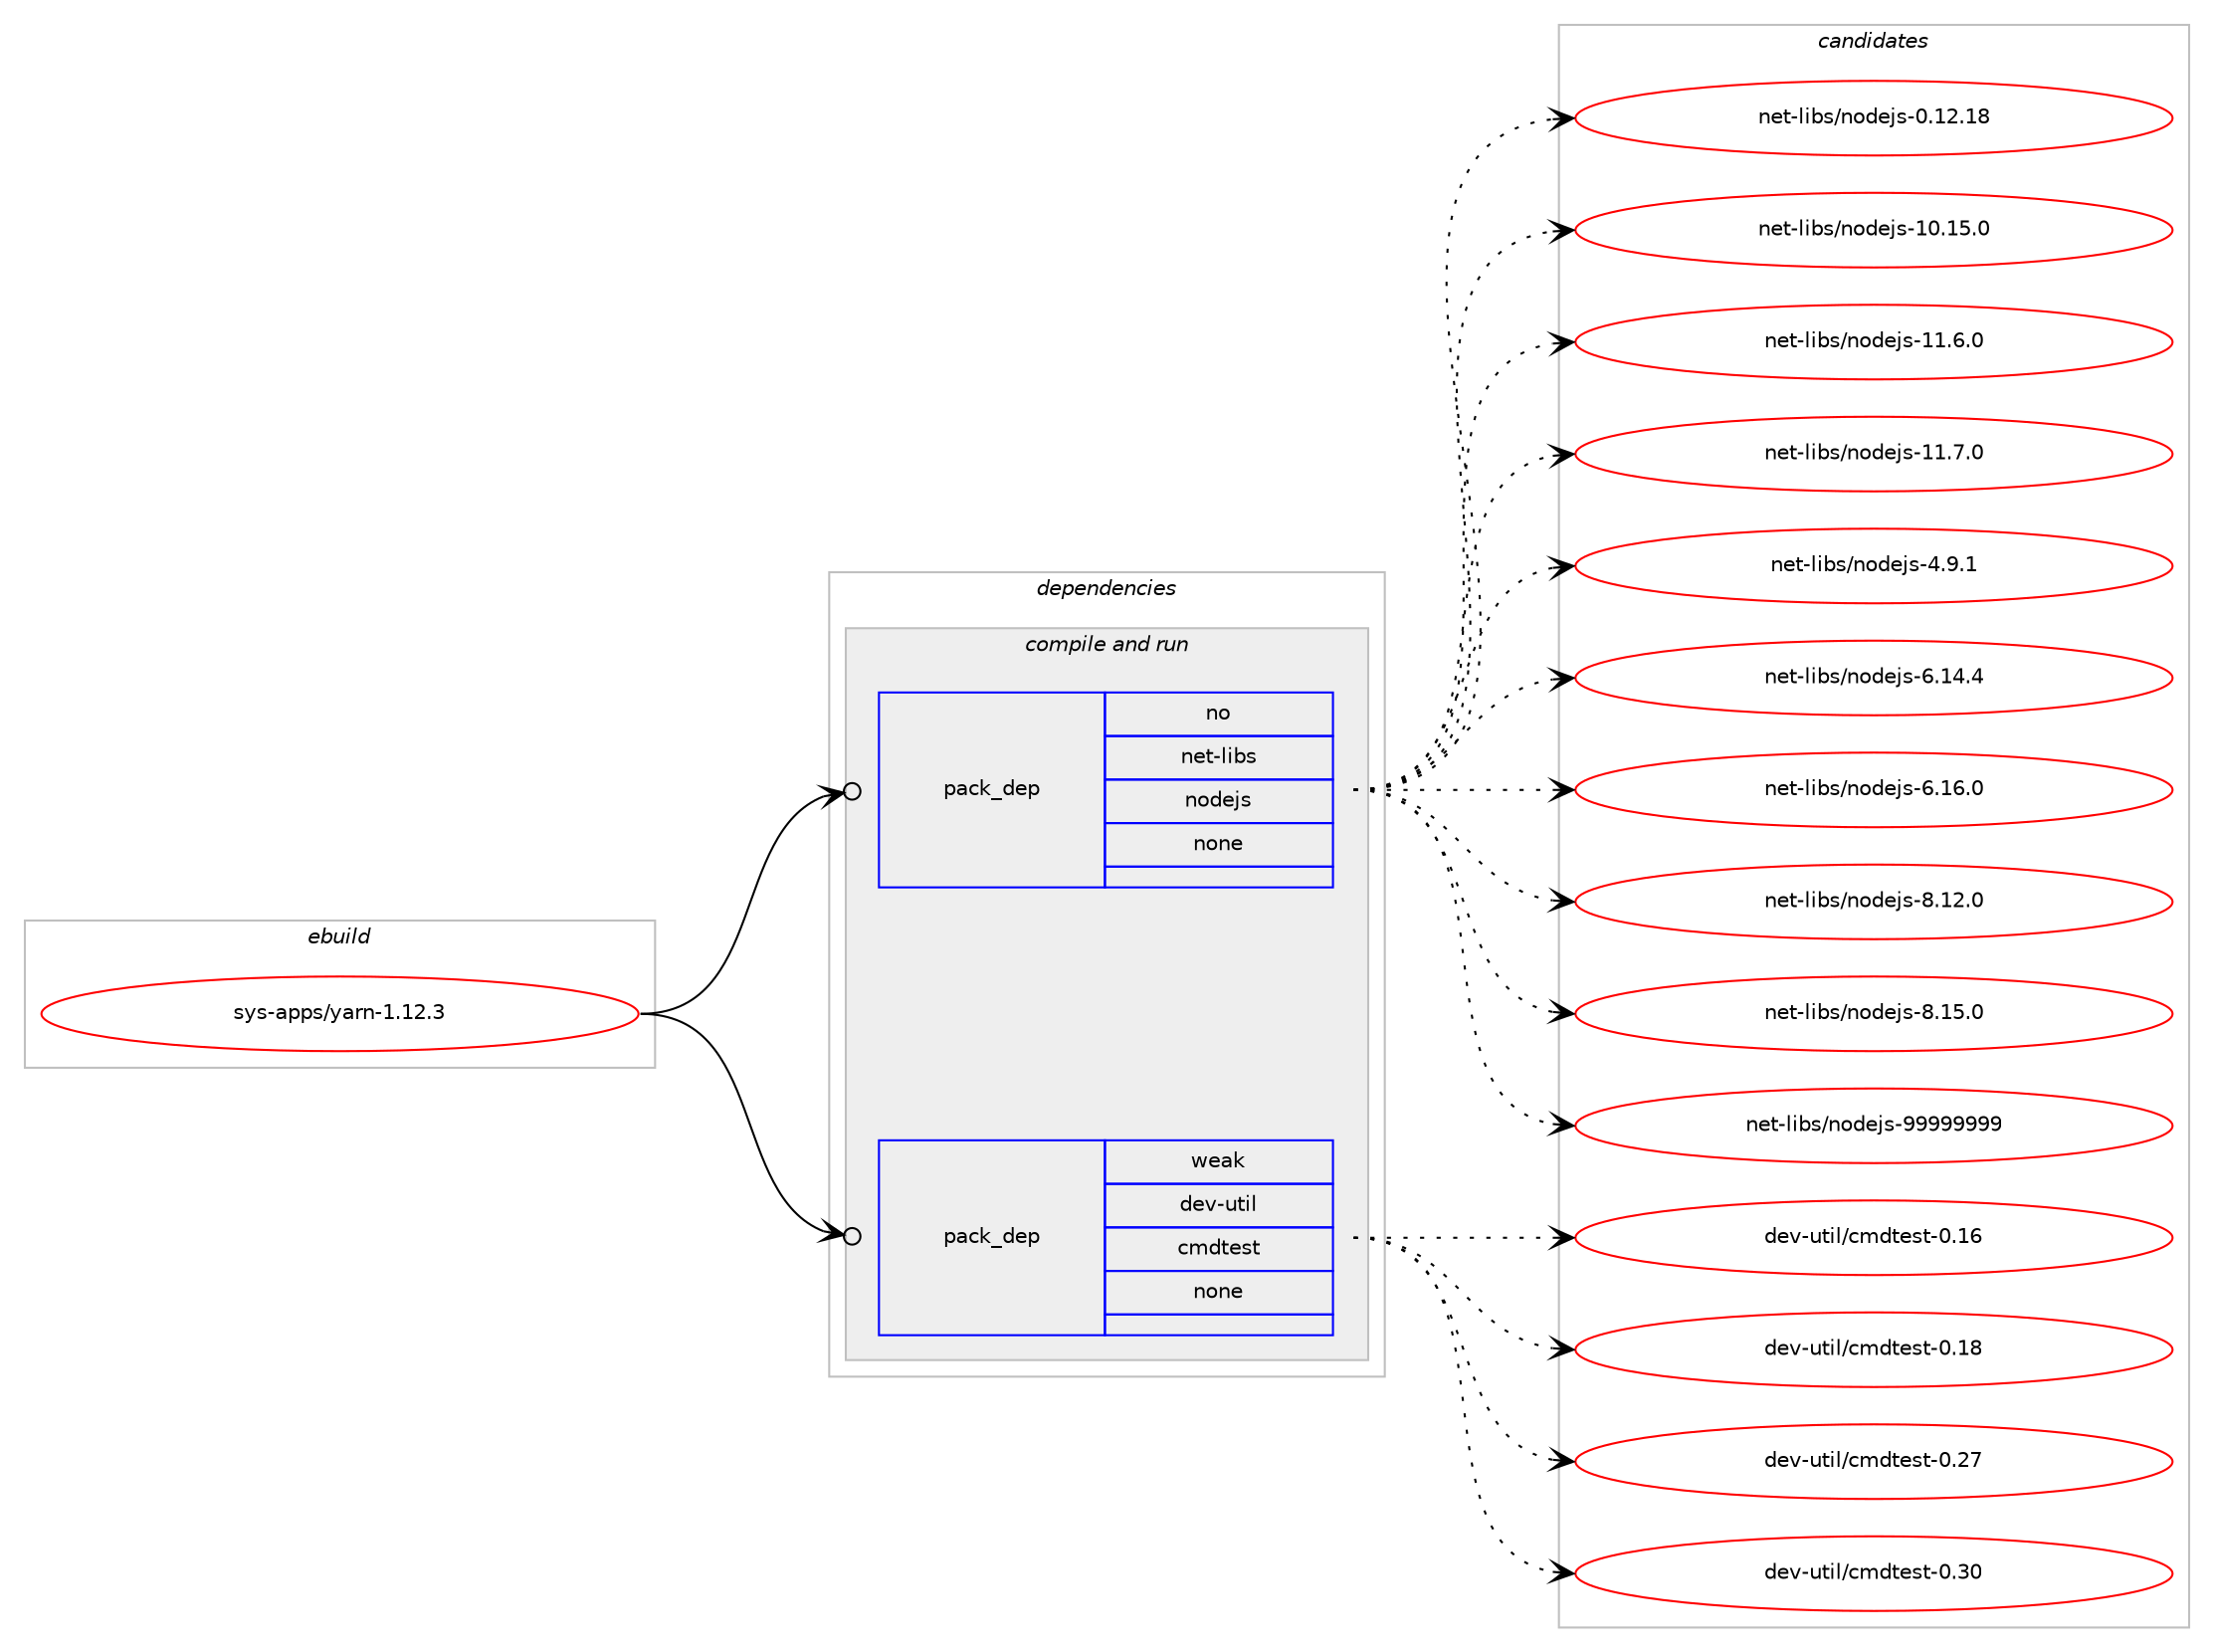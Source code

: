 digraph prolog {

# *************
# Graph options
# *************

newrank=true;
concentrate=true;
compound=true;
graph [rankdir=LR,fontname=Helvetica,fontsize=10,ranksep=1.5];#, ranksep=2.5, nodesep=0.2];
edge  [arrowhead=vee];
node  [fontname=Helvetica,fontsize=10];

# **********
# The ebuild
# **********

subgraph cluster_leftcol {
color=gray;
rank=same;
label=<<i>ebuild</i>>;
id [label="sys-apps/yarn-1.12.3", color=red, width=4, href="../sys-apps/yarn-1.12.3.svg"];
}

# ****************
# The dependencies
# ****************

subgraph cluster_midcol {
color=gray;
label=<<i>dependencies</i>>;
subgraph cluster_compile {
fillcolor="#eeeeee";
style=filled;
label=<<i>compile</i>>;
}
subgraph cluster_compileandrun {
fillcolor="#eeeeee";
style=filled;
label=<<i>compile and run</i>>;
subgraph pack5721 {
dependency7023 [label=<<TABLE BORDER="0" CELLBORDER="1" CELLSPACING="0" CELLPADDING="4" WIDTH="220"><TR><TD ROWSPAN="6" CELLPADDING="30">pack_dep</TD></TR><TR><TD WIDTH="110">no</TD></TR><TR><TD>net-libs</TD></TR><TR><TD>nodejs</TD></TR><TR><TD>none</TD></TR><TR><TD></TD></TR></TABLE>>, shape=none, color=blue];
}
id:e -> dependency7023:w [weight=20,style="solid",arrowhead="odotvee"];
subgraph pack5722 {
dependency7024 [label=<<TABLE BORDER="0" CELLBORDER="1" CELLSPACING="0" CELLPADDING="4" WIDTH="220"><TR><TD ROWSPAN="6" CELLPADDING="30">pack_dep</TD></TR><TR><TD WIDTH="110">weak</TD></TR><TR><TD>dev-util</TD></TR><TR><TD>cmdtest</TD></TR><TR><TD>none</TD></TR><TR><TD></TD></TR></TABLE>>, shape=none, color=blue];
}
id:e -> dependency7024:w [weight=20,style="solid",arrowhead="odotvee"];
}
subgraph cluster_run {
fillcolor="#eeeeee";
style=filled;
label=<<i>run</i>>;
}
}

# **************
# The candidates
# **************

subgraph cluster_choices {
rank=same;
color=gray;
label=<<i>candidates</i>>;

subgraph choice5721 {
color=black;
nodesep=1;
choice1101011164510810598115471101111001011061154548464950464956 [label="net-libs/nodejs-0.12.18", color=red, width=4,href="../net-libs/nodejs-0.12.18.svg"];
choice1101011164510810598115471101111001011061154549484649534648 [label="net-libs/nodejs-10.15.0", color=red, width=4,href="../net-libs/nodejs-10.15.0.svg"];
choice11010111645108105981154711011110010110611545494946544648 [label="net-libs/nodejs-11.6.0", color=red, width=4,href="../net-libs/nodejs-11.6.0.svg"];
choice11010111645108105981154711011110010110611545494946554648 [label="net-libs/nodejs-11.7.0", color=red, width=4,href="../net-libs/nodejs-11.7.0.svg"];
choice110101116451081059811547110111100101106115455246574649 [label="net-libs/nodejs-4.9.1", color=red, width=4,href="../net-libs/nodejs-4.9.1.svg"];
choice11010111645108105981154711011110010110611545544649524652 [label="net-libs/nodejs-6.14.4", color=red, width=4,href="../net-libs/nodejs-6.14.4.svg"];
choice11010111645108105981154711011110010110611545544649544648 [label="net-libs/nodejs-6.16.0", color=red, width=4,href="../net-libs/nodejs-6.16.0.svg"];
choice11010111645108105981154711011110010110611545564649504648 [label="net-libs/nodejs-8.12.0", color=red, width=4,href="../net-libs/nodejs-8.12.0.svg"];
choice11010111645108105981154711011110010110611545564649534648 [label="net-libs/nodejs-8.15.0", color=red, width=4,href="../net-libs/nodejs-8.15.0.svg"];
choice110101116451081059811547110111100101106115455757575757575757 [label="net-libs/nodejs-99999999", color=red, width=4,href="../net-libs/nodejs-99999999.svg"];
dependency7023:e -> choice1101011164510810598115471101111001011061154548464950464956:w [style=dotted,weight="100"];
dependency7023:e -> choice1101011164510810598115471101111001011061154549484649534648:w [style=dotted,weight="100"];
dependency7023:e -> choice11010111645108105981154711011110010110611545494946544648:w [style=dotted,weight="100"];
dependency7023:e -> choice11010111645108105981154711011110010110611545494946554648:w [style=dotted,weight="100"];
dependency7023:e -> choice110101116451081059811547110111100101106115455246574649:w [style=dotted,weight="100"];
dependency7023:e -> choice11010111645108105981154711011110010110611545544649524652:w [style=dotted,weight="100"];
dependency7023:e -> choice11010111645108105981154711011110010110611545544649544648:w [style=dotted,weight="100"];
dependency7023:e -> choice11010111645108105981154711011110010110611545564649504648:w [style=dotted,weight="100"];
dependency7023:e -> choice11010111645108105981154711011110010110611545564649534648:w [style=dotted,weight="100"];
dependency7023:e -> choice110101116451081059811547110111100101106115455757575757575757:w [style=dotted,weight="100"];
}
subgraph choice5722 {
color=black;
nodesep=1;
choice1001011184511711610510847991091001161011151164548464954 [label="dev-util/cmdtest-0.16", color=red, width=4,href="../dev-util/cmdtest-0.16.svg"];
choice1001011184511711610510847991091001161011151164548464956 [label="dev-util/cmdtest-0.18", color=red, width=4,href="../dev-util/cmdtest-0.18.svg"];
choice1001011184511711610510847991091001161011151164548465055 [label="dev-util/cmdtest-0.27", color=red, width=4,href="../dev-util/cmdtest-0.27.svg"];
choice1001011184511711610510847991091001161011151164548465148 [label="dev-util/cmdtest-0.30", color=red, width=4,href="../dev-util/cmdtest-0.30.svg"];
dependency7024:e -> choice1001011184511711610510847991091001161011151164548464954:w [style=dotted,weight="100"];
dependency7024:e -> choice1001011184511711610510847991091001161011151164548464956:w [style=dotted,weight="100"];
dependency7024:e -> choice1001011184511711610510847991091001161011151164548465055:w [style=dotted,weight="100"];
dependency7024:e -> choice1001011184511711610510847991091001161011151164548465148:w [style=dotted,weight="100"];
}
}

}
